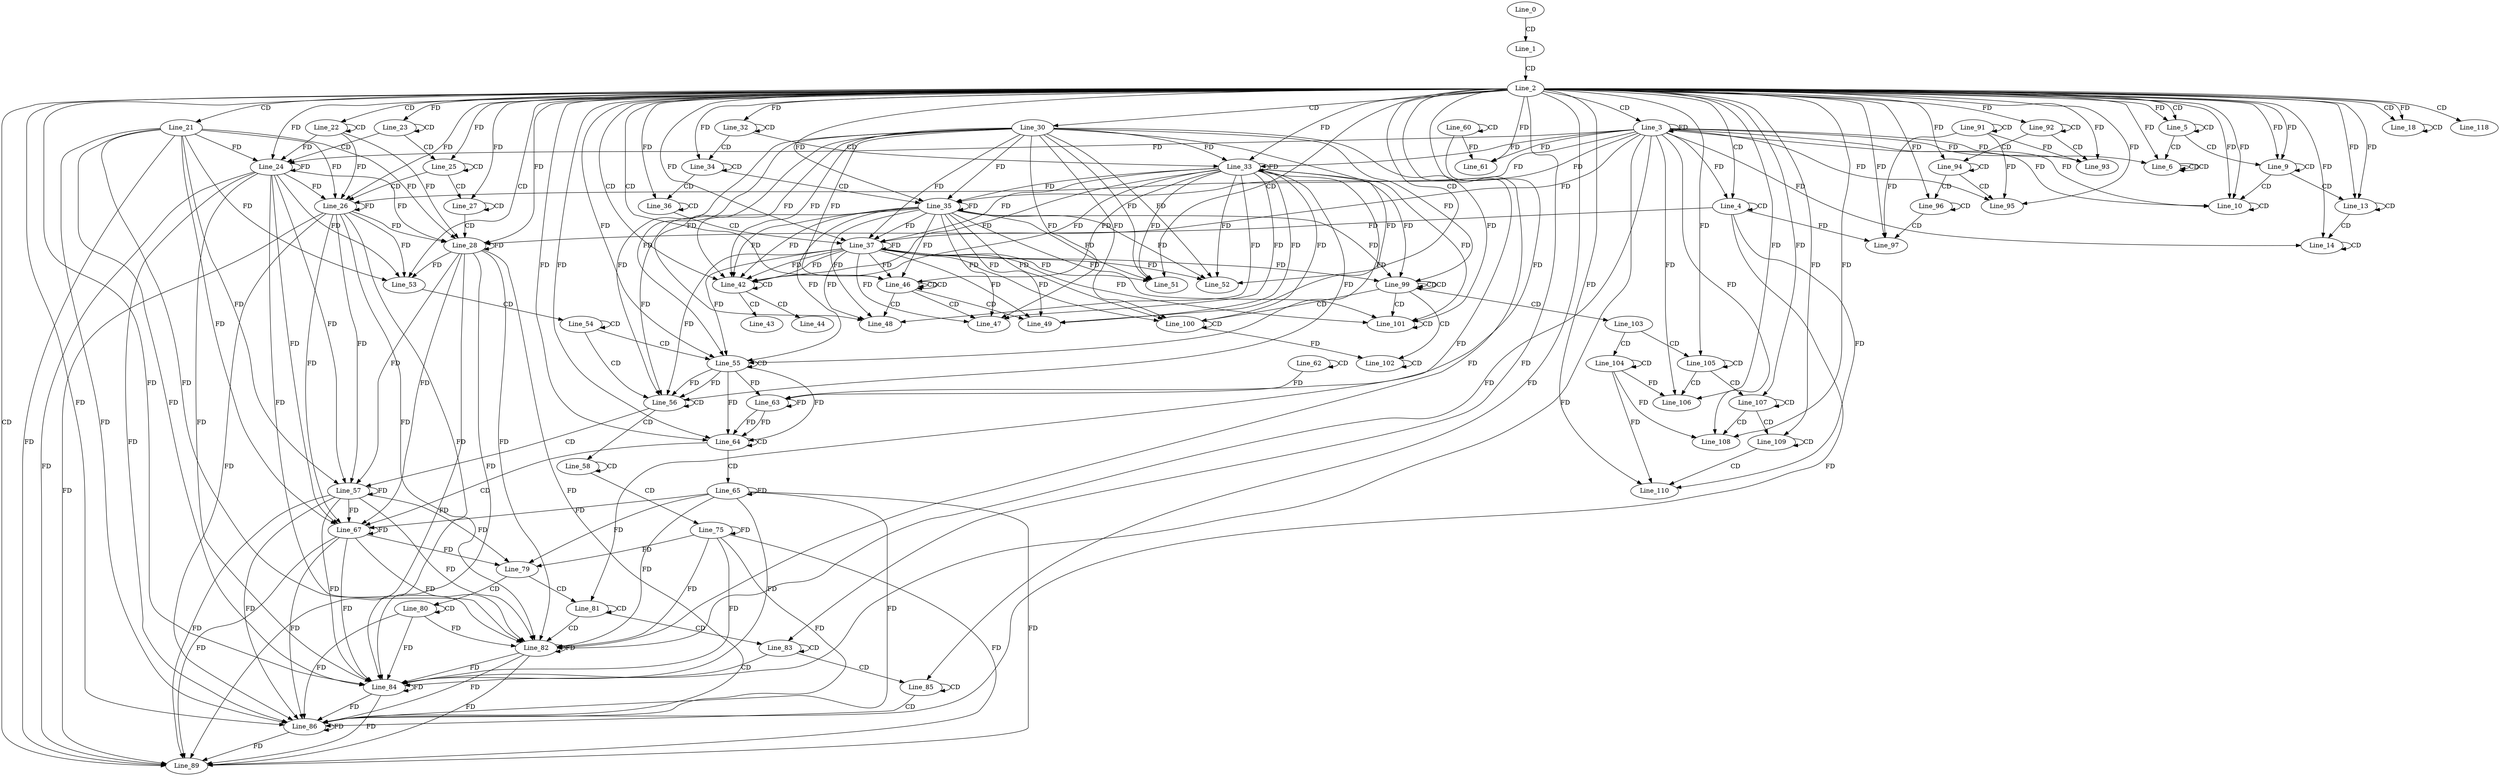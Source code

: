 digraph G {
  Line_0;
  Line_1;
  Line_2;
  Line_3;
  Line_3;
  Line_3;
  Line_4;
  Line_4;
  Line_5;
  Line_5;
  Line_6;
  Line_6;
  Line_6;
  Line_9;
  Line_9;
  Line_10;
  Line_10;
  Line_13;
  Line_13;
  Line_14;
  Line_14;
  Line_18;
  Line_18;
  Line_21;
  Line_22;
  Line_22;
  Line_23;
  Line_23;
  Line_24;
  Line_24;
  Line_25;
  Line_25;
  Line_26;
  Line_26;
  Line_27;
  Line_27;
  Line_28;
  Line_28;
  Line_30;
  Line_32;
  Line_32;
  Line_33;
  Line_33;
  Line_34;
  Line_34;
  Line_35;
  Line_35;
  Line_36;
  Line_36;
  Line_37;
  Line_37;
  Line_37;
  Line_42;
  Line_42;
  Line_43;
  Line_44;
  Line_46;
  Line_46;
  Line_46;
  Line_47;
  Line_47;
  Line_48;
  Line_49;
  Line_51;
  Line_52;
  Line_53;
  Line_54;
  Line_54;
  Line_55;
  Line_55;
  Line_55;
  Line_56;
  Line_56;
  Line_56;
  Line_57;
  Line_58;
  Line_58;
  Line_60;
  Line_60;
  Line_61;
  Line_61;
  Line_62;
  Line_62;
  Line_63;
  Line_63;
  Line_63;
  Line_63;
  Line_64;
  Line_64;
  Line_65;
  Line_67;
  Line_75;
  Line_79;
  Line_80;
  Line_80;
  Line_81;
  Line_81;
  Line_82;
  Line_82;
  Line_83;
  Line_83;
  Line_84;
  Line_84;
  Line_85;
  Line_85;
  Line_86;
  Line_86;
  Line_89;
  Line_91;
  Line_91;
  Line_92;
  Line_92;
  Line_93;
  Line_94;
  Line_94;
  Line_95;
  Line_96;
  Line_96;
  Line_97;
  Line_99;
  Line_99;
  Line_99;
  Line_99;
  Line_100;
  Line_100;
  Line_101;
  Line_101;
  Line_102;
  Line_102;
  Line_103;
  Line_104;
  Line_104;
  Line_105;
  Line_105;
  Line_106;
  Line_107;
  Line_107;
  Line_108;
  Line_109;
  Line_109;
  Line_110;
  Line_118;
  Line_0 -> Line_1 [ label="CD" ];
  Line_1 -> Line_2 [ label="CD" ];
  Line_2 -> Line_3 [ label="CD" ];
  Line_3 -> Line_3 [ label="FD" ];
  Line_2 -> Line_4 [ label="CD" ];
  Line_4 -> Line_4 [ label="CD" ];
  Line_3 -> Line_4 [ label="FD" ];
  Line_2 -> Line_5 [ label="CD" ];
  Line_5 -> Line_5 [ label="CD" ];
  Line_2 -> Line_5 [ label="FD" ];
  Line_5 -> Line_6 [ label="CD" ];
  Line_6 -> Line_6 [ label="CD" ];
  Line_6 -> Line_6 [ label="CD" ];
  Line_2 -> Line_6 [ label="FD" ];
  Line_3 -> Line_6 [ label="FD" ];
  Line_5 -> Line_9 [ label="CD" ];
  Line_2 -> Line_9 [ label="FD" ];
  Line_9 -> Line_9 [ label="CD" ];
  Line_2 -> Line_9 [ label="FD" ];
  Line_9 -> Line_10 [ label="CD" ];
  Line_2 -> Line_10 [ label="FD" ];
  Line_3 -> Line_10 [ label="FD" ];
  Line_10 -> Line_10 [ label="CD" ];
  Line_2 -> Line_10 [ label="FD" ];
  Line_3 -> Line_10 [ label="FD" ];
  Line_9 -> Line_13 [ label="CD" ];
  Line_2 -> Line_13 [ label="FD" ];
  Line_13 -> Line_13 [ label="CD" ];
  Line_2 -> Line_13 [ label="FD" ];
  Line_13 -> Line_14 [ label="CD" ];
  Line_14 -> Line_14 [ label="CD" ];
  Line_2 -> Line_14 [ label="FD" ];
  Line_3 -> Line_14 [ label="FD" ];
  Line_2 -> Line_18 [ label="CD" ];
  Line_18 -> Line_18 [ label="CD" ];
  Line_2 -> Line_18 [ label="FD" ];
  Line_2 -> Line_21 [ label="CD" ];
  Line_2 -> Line_22 [ label="CD" ];
  Line_22 -> Line_22 [ label="CD" ];
  Line_23 -> Line_23 [ label="CD" ];
  Line_2 -> Line_23 [ label="FD" ];
  Line_23 -> Line_24 [ label="CD" ];
  Line_21 -> Line_24 [ label="FD" ];
  Line_24 -> Line_24 [ label="FD" ];
  Line_22 -> Line_24 [ label="FD" ];
  Line_2 -> Line_24 [ label="FD" ];
  Line_3 -> Line_24 [ label="FD" ];
  Line_23 -> Line_25 [ label="CD" ];
  Line_25 -> Line_25 [ label="CD" ];
  Line_2 -> Line_25 [ label="FD" ];
  Line_25 -> Line_26 [ label="CD" ];
  Line_21 -> Line_26 [ label="FD" ];
  Line_24 -> Line_26 [ label="FD" ];
  Line_26 -> Line_26 [ label="FD" ];
  Line_22 -> Line_26 [ label="FD" ];
  Line_2 -> Line_26 [ label="FD" ];
  Line_3 -> Line_26 [ label="FD" ];
  Line_25 -> Line_27 [ label="CD" ];
  Line_27 -> Line_27 [ label="CD" ];
  Line_2 -> Line_27 [ label="FD" ];
  Line_27 -> Line_28 [ label="CD" ];
  Line_21 -> Line_28 [ label="FD" ];
  Line_24 -> Line_28 [ label="FD" ];
  Line_26 -> Line_28 [ label="FD" ];
  Line_28 -> Line_28 [ label="FD" ];
  Line_22 -> Line_28 [ label="FD" ];
  Line_2 -> Line_28 [ label="FD" ];
  Line_4 -> Line_28 [ label="FD" ];
  Line_2 -> Line_30 [ label="CD" ];
  Line_32 -> Line_32 [ label="CD" ];
  Line_2 -> Line_32 [ label="FD" ];
  Line_32 -> Line_33 [ label="CD" ];
  Line_30 -> Line_33 [ label="FD" ];
  Line_33 -> Line_33 [ label="FD" ];
  Line_2 -> Line_33 [ label="FD" ];
  Line_3 -> Line_33 [ label="FD" ];
  Line_32 -> Line_34 [ label="CD" ];
  Line_34 -> Line_34 [ label="CD" ];
  Line_2 -> Line_34 [ label="FD" ];
  Line_34 -> Line_35 [ label="CD" ];
  Line_30 -> Line_35 [ label="FD" ];
  Line_33 -> Line_35 [ label="FD" ];
  Line_35 -> Line_35 [ label="FD" ];
  Line_2 -> Line_35 [ label="FD" ];
  Line_3 -> Line_35 [ label="FD" ];
  Line_34 -> Line_36 [ label="CD" ];
  Line_36 -> Line_36 [ label="CD" ];
  Line_2 -> Line_36 [ label="FD" ];
  Line_36 -> Line_37 [ label="CD" ];
  Line_30 -> Line_37 [ label="FD" ];
  Line_33 -> Line_37 [ label="FD" ];
  Line_35 -> Line_37 [ label="FD" ];
  Line_37 -> Line_37 [ label="FD" ];
  Line_2 -> Line_37 [ label="FD" ];
  Line_3 -> Line_37 [ label="FD" ];
  Line_2 -> Line_42 [ label="CD" ];
  Line_30 -> Line_42 [ label="FD" ];
  Line_33 -> Line_42 [ label="FD" ];
  Line_35 -> Line_42 [ label="FD" ];
  Line_37 -> Line_42 [ label="FD" ];
  Line_42 -> Line_42 [ label="CD" ];
  Line_30 -> Line_42 [ label="FD" ];
  Line_33 -> Line_42 [ label="FD" ];
  Line_35 -> Line_42 [ label="FD" ];
  Line_37 -> Line_42 [ label="FD" ];
  Line_42 -> Line_43 [ label="CD" ];
  Line_42 -> Line_44 [ label="CD" ];
  Line_2 -> Line_46 [ label="CD" ];
  Line_46 -> Line_46 [ label="CD" ];
  Line_46 -> Line_46 [ label="CD" ];
  Line_30 -> Line_46 [ label="FD" ];
  Line_33 -> Line_46 [ label="FD" ];
  Line_35 -> Line_46 [ label="FD" ];
  Line_37 -> Line_46 [ label="FD" ];
  Line_46 -> Line_47 [ label="CD" ];
  Line_30 -> Line_47 [ label="FD" ];
  Line_33 -> Line_47 [ label="FD" ];
  Line_35 -> Line_47 [ label="FD" ];
  Line_37 -> Line_47 [ label="FD" ];
  Line_46 -> Line_48 [ label="CD" ];
  Line_30 -> Line_48 [ label="FD" ];
  Line_33 -> Line_48 [ label="FD" ];
  Line_35 -> Line_48 [ label="FD" ];
  Line_37 -> Line_48 [ label="FD" ];
  Line_46 -> Line_49 [ label="CD" ];
  Line_30 -> Line_49 [ label="FD" ];
  Line_33 -> Line_49 [ label="FD" ];
  Line_35 -> Line_49 [ label="FD" ];
  Line_37 -> Line_49 [ label="FD" ];
  Line_2 -> Line_51 [ label="CD" ];
  Line_30 -> Line_51 [ label="FD" ];
  Line_33 -> Line_51 [ label="FD" ];
  Line_35 -> Line_51 [ label="FD" ];
  Line_37 -> Line_51 [ label="FD" ];
  Line_2 -> Line_52 [ label="CD" ];
  Line_30 -> Line_52 [ label="FD" ];
  Line_33 -> Line_52 [ label="FD" ];
  Line_35 -> Line_52 [ label="FD" ];
  Line_37 -> Line_52 [ label="FD" ];
  Line_2 -> Line_53 [ label="CD" ];
  Line_21 -> Line_53 [ label="FD" ];
  Line_24 -> Line_53 [ label="FD" ];
  Line_26 -> Line_53 [ label="FD" ];
  Line_28 -> Line_53 [ label="FD" ];
  Line_53 -> Line_54 [ label="CD" ];
  Line_54 -> Line_54 [ label="CD" ];
  Line_54 -> Line_55 [ label="CD" ];
  Line_55 -> Line_55 [ label="CD" ];
  Line_2 -> Line_55 [ label="FD" ];
  Line_30 -> Line_55 [ label="FD" ];
  Line_33 -> Line_55 [ label="FD" ];
  Line_35 -> Line_55 [ label="FD" ];
  Line_37 -> Line_55 [ label="FD" ];
  Line_54 -> Line_56 [ label="CD" ];
  Line_55 -> Line_56 [ label="FD" ];
  Line_56 -> Line_56 [ label="CD" ];
  Line_55 -> Line_56 [ label="FD" ];
  Line_30 -> Line_56 [ label="FD" ];
  Line_33 -> Line_56 [ label="FD" ];
  Line_35 -> Line_56 [ label="FD" ];
  Line_37 -> Line_56 [ label="FD" ];
  Line_56 -> Line_57 [ label="CD" ];
  Line_21 -> Line_57 [ label="FD" ];
  Line_24 -> Line_57 [ label="FD" ];
  Line_26 -> Line_57 [ label="FD" ];
  Line_28 -> Line_57 [ label="FD" ];
  Line_57 -> Line_57 [ label="FD" ];
  Line_56 -> Line_58 [ label="CD" ];
  Line_58 -> Line_58 [ label="CD" ];
  Line_60 -> Line_60 [ label="CD" ];
  Line_60 -> Line_61 [ label="FD" ];
  Line_2 -> Line_61 [ label="FD" ];
  Line_3 -> Line_61 [ label="FD" ];
  Line_62 -> Line_62 [ label="CD" ];
  Line_55 -> Line_63 [ label="FD" ];
  Line_63 -> Line_63 [ label="FD" ];
  Line_60 -> Line_63 [ label="FD" ];
  Line_62 -> Line_63 [ label="FD" ];
  Line_2 -> Line_64 [ label="FD" ];
  Line_55 -> Line_64 [ label="FD" ];
  Line_63 -> Line_64 [ label="FD" ];
  Line_64 -> Line_64 [ label="CD" ];
  Line_2 -> Line_64 [ label="FD" ];
  Line_55 -> Line_64 [ label="FD" ];
  Line_63 -> Line_64 [ label="FD" ];
  Line_64 -> Line_65 [ label="CD" ];
  Line_65 -> Line_65 [ label="FD" ];
  Line_64 -> Line_67 [ label="CD" ];
  Line_21 -> Line_67 [ label="FD" ];
  Line_24 -> Line_67 [ label="FD" ];
  Line_26 -> Line_67 [ label="FD" ];
  Line_28 -> Line_67 [ label="FD" ];
  Line_57 -> Line_67 [ label="FD" ];
  Line_65 -> Line_67 [ label="FD" ];
  Line_67 -> Line_67 [ label="FD" ];
  Line_58 -> Line_75 [ label="CD" ];
  Line_75 -> Line_75 [ label="FD" ];
  Line_57 -> Line_79 [ label="FD" ];
  Line_65 -> Line_79 [ label="FD" ];
  Line_67 -> Line_79 [ label="FD" ];
  Line_75 -> Line_79 [ label="FD" ];
  Line_79 -> Line_80 [ label="CD" ];
  Line_80 -> Line_80 [ label="CD" ];
  Line_79 -> Line_81 [ label="CD" ];
  Line_81 -> Line_81 [ label="CD" ];
  Line_2 -> Line_81 [ label="FD" ];
  Line_81 -> Line_82 [ label="CD" ];
  Line_21 -> Line_82 [ label="FD" ];
  Line_24 -> Line_82 [ label="FD" ];
  Line_26 -> Line_82 [ label="FD" ];
  Line_28 -> Line_82 [ label="FD" ];
  Line_57 -> Line_82 [ label="FD" ];
  Line_65 -> Line_82 [ label="FD" ];
  Line_67 -> Line_82 [ label="FD" ];
  Line_75 -> Line_82 [ label="FD" ];
  Line_82 -> Line_82 [ label="FD" ];
  Line_80 -> Line_82 [ label="FD" ];
  Line_2 -> Line_82 [ label="FD" ];
  Line_3 -> Line_82 [ label="FD" ];
  Line_81 -> Line_83 [ label="CD" ];
  Line_83 -> Line_83 [ label="CD" ];
  Line_2 -> Line_83 [ label="FD" ];
  Line_83 -> Line_84 [ label="CD" ];
  Line_21 -> Line_84 [ label="FD" ];
  Line_24 -> Line_84 [ label="FD" ];
  Line_26 -> Line_84 [ label="FD" ];
  Line_28 -> Line_84 [ label="FD" ];
  Line_57 -> Line_84 [ label="FD" ];
  Line_65 -> Line_84 [ label="FD" ];
  Line_67 -> Line_84 [ label="FD" ];
  Line_75 -> Line_84 [ label="FD" ];
  Line_82 -> Line_84 [ label="FD" ];
  Line_84 -> Line_84 [ label="FD" ];
  Line_80 -> Line_84 [ label="FD" ];
  Line_2 -> Line_84 [ label="FD" ];
  Line_3 -> Line_84 [ label="FD" ];
  Line_83 -> Line_85 [ label="CD" ];
  Line_85 -> Line_85 [ label="CD" ];
  Line_2 -> Line_85 [ label="FD" ];
  Line_85 -> Line_86 [ label="CD" ];
  Line_21 -> Line_86 [ label="FD" ];
  Line_24 -> Line_86 [ label="FD" ];
  Line_26 -> Line_86 [ label="FD" ];
  Line_28 -> Line_86 [ label="FD" ];
  Line_57 -> Line_86 [ label="FD" ];
  Line_65 -> Line_86 [ label="FD" ];
  Line_67 -> Line_86 [ label="FD" ];
  Line_75 -> Line_86 [ label="FD" ];
  Line_82 -> Line_86 [ label="FD" ];
  Line_84 -> Line_86 [ label="FD" ];
  Line_86 -> Line_86 [ label="FD" ];
  Line_80 -> Line_86 [ label="FD" ];
  Line_2 -> Line_86 [ label="FD" ];
  Line_4 -> Line_86 [ label="FD" ];
  Line_2 -> Line_89 [ label="CD" ];
  Line_21 -> Line_89 [ label="FD" ];
  Line_24 -> Line_89 [ label="FD" ];
  Line_26 -> Line_89 [ label="FD" ];
  Line_28 -> Line_89 [ label="FD" ];
  Line_57 -> Line_89 [ label="FD" ];
  Line_65 -> Line_89 [ label="FD" ];
  Line_67 -> Line_89 [ label="FD" ];
  Line_75 -> Line_89 [ label="FD" ];
  Line_82 -> Line_89 [ label="FD" ];
  Line_84 -> Line_89 [ label="FD" ];
  Line_86 -> Line_89 [ label="FD" ];
  Line_91 -> Line_91 [ label="CD" ];
  Line_92 -> Line_92 [ label="CD" ];
  Line_2 -> Line_92 [ label="FD" ];
  Line_92 -> Line_93 [ label="CD" ];
  Line_91 -> Line_93 [ label="FD" ];
  Line_2 -> Line_93 [ label="FD" ];
  Line_3 -> Line_93 [ label="FD" ];
  Line_92 -> Line_94 [ label="CD" ];
  Line_94 -> Line_94 [ label="CD" ];
  Line_2 -> Line_94 [ label="FD" ];
  Line_94 -> Line_95 [ label="CD" ];
  Line_91 -> Line_95 [ label="FD" ];
  Line_2 -> Line_95 [ label="FD" ];
  Line_3 -> Line_95 [ label="FD" ];
  Line_94 -> Line_96 [ label="CD" ];
  Line_96 -> Line_96 [ label="CD" ];
  Line_2 -> Line_96 [ label="FD" ];
  Line_96 -> Line_97 [ label="CD" ];
  Line_91 -> Line_97 [ label="FD" ];
  Line_2 -> Line_97 [ label="FD" ];
  Line_4 -> Line_97 [ label="FD" ];
  Line_99 -> Line_99 [ label="CD" ];
  Line_99 -> Line_99 [ label="CD" ];
  Line_30 -> Line_99 [ label="FD" ];
  Line_33 -> Line_99 [ label="FD" ];
  Line_35 -> Line_99 [ label="FD" ];
  Line_37 -> Line_99 [ label="FD" ];
  Line_99 -> Line_100 [ label="CD" ];
  Line_100 -> Line_100 [ label="CD" ];
  Line_30 -> Line_100 [ label="FD" ];
  Line_33 -> Line_100 [ label="FD" ];
  Line_35 -> Line_100 [ label="FD" ];
  Line_37 -> Line_100 [ label="FD" ];
  Line_99 -> Line_101 [ label="CD" ];
  Line_101 -> Line_101 [ label="CD" ];
  Line_30 -> Line_101 [ label="FD" ];
  Line_33 -> Line_101 [ label="FD" ];
  Line_35 -> Line_101 [ label="FD" ];
  Line_37 -> Line_101 [ label="FD" ];
  Line_99 -> Line_102 [ label="CD" ];
  Line_102 -> Line_102 [ label="CD" ];
  Line_100 -> Line_102 [ label="FD" ];
  Line_99 -> Line_103 [ label="CD" ];
  Line_103 -> Line_104 [ label="CD" ];
  Line_104 -> Line_104 [ label="CD" ];
  Line_103 -> Line_105 [ label="CD" ];
  Line_105 -> Line_105 [ label="CD" ];
  Line_2 -> Line_105 [ label="FD" ];
  Line_105 -> Line_106 [ label="CD" ];
  Line_104 -> Line_106 [ label="FD" ];
  Line_2 -> Line_106 [ label="FD" ];
  Line_3 -> Line_106 [ label="FD" ];
  Line_105 -> Line_107 [ label="CD" ];
  Line_107 -> Line_107 [ label="CD" ];
  Line_2 -> Line_107 [ label="FD" ];
  Line_107 -> Line_108 [ label="CD" ];
  Line_104 -> Line_108 [ label="FD" ];
  Line_2 -> Line_108 [ label="FD" ];
  Line_3 -> Line_108 [ label="FD" ];
  Line_107 -> Line_109 [ label="CD" ];
  Line_109 -> Line_109 [ label="CD" ];
  Line_2 -> Line_109 [ label="FD" ];
  Line_109 -> Line_110 [ label="CD" ];
  Line_104 -> Line_110 [ label="FD" ];
  Line_2 -> Line_110 [ label="FD" ];
  Line_4 -> Line_110 [ label="FD" ];
  Line_2 -> Line_118 [ label="CD" ];
}
